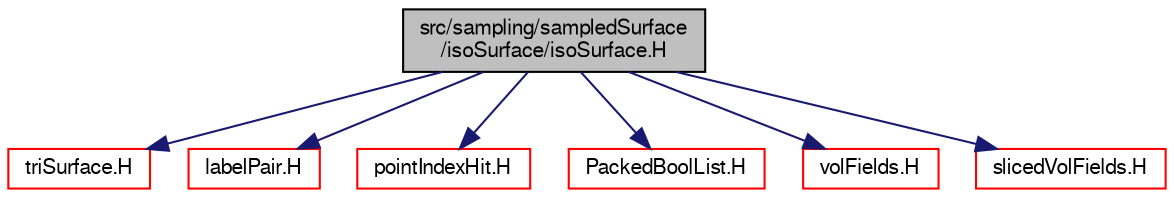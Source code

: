 digraph "src/sampling/sampledSurface/isoSurface/isoSurface.H"
{
  bgcolor="transparent";
  edge [fontname="FreeSans",fontsize="10",labelfontname="FreeSans",labelfontsize="10"];
  node [fontname="FreeSans",fontsize="10",shape=record];
  Node0 [label="src/sampling/sampledSurface\l/isoSurface/isoSurface.H",height=0.2,width=0.4,color="black", fillcolor="grey75", style="filled", fontcolor="black"];
  Node0 -> Node1 [color="midnightblue",fontsize="10",style="solid",fontname="FreeSans"];
  Node1 [label="triSurface.H",height=0.2,width=0.4,color="red",URL="$a17024.html"];
  Node0 -> Node166 [color="midnightblue",fontsize="10",style="solid",fontname="FreeSans"];
  Node166 [label="labelPair.H",height=0.2,width=0.4,color="red",URL="$a12431.html"];
  Node0 -> Node168 [color="midnightblue",fontsize="10",style="solid",fontname="FreeSans"];
  Node168 [label="pointIndexHit.H",height=0.2,width=0.4,color="red",URL="$a12041.html"];
  Node0 -> Node170 [color="midnightblue",fontsize="10",style="solid",fontname="FreeSans"];
  Node170 [label="PackedBoolList.H",height=0.2,width=0.4,color="red",URL="$a08696.html"];
  Node0 -> Node176 [color="midnightblue",fontsize="10",style="solid",fontname="FreeSans"];
  Node176 [label="volFields.H",height=0.2,width=0.4,color="red",URL="$a02750.html"];
  Node0 -> Node319 [color="midnightblue",fontsize="10",style="solid",fontname="FreeSans"];
  Node319 [label="slicedVolFields.H",height=0.2,width=0.4,color="red",URL="$a02741.html"];
}
